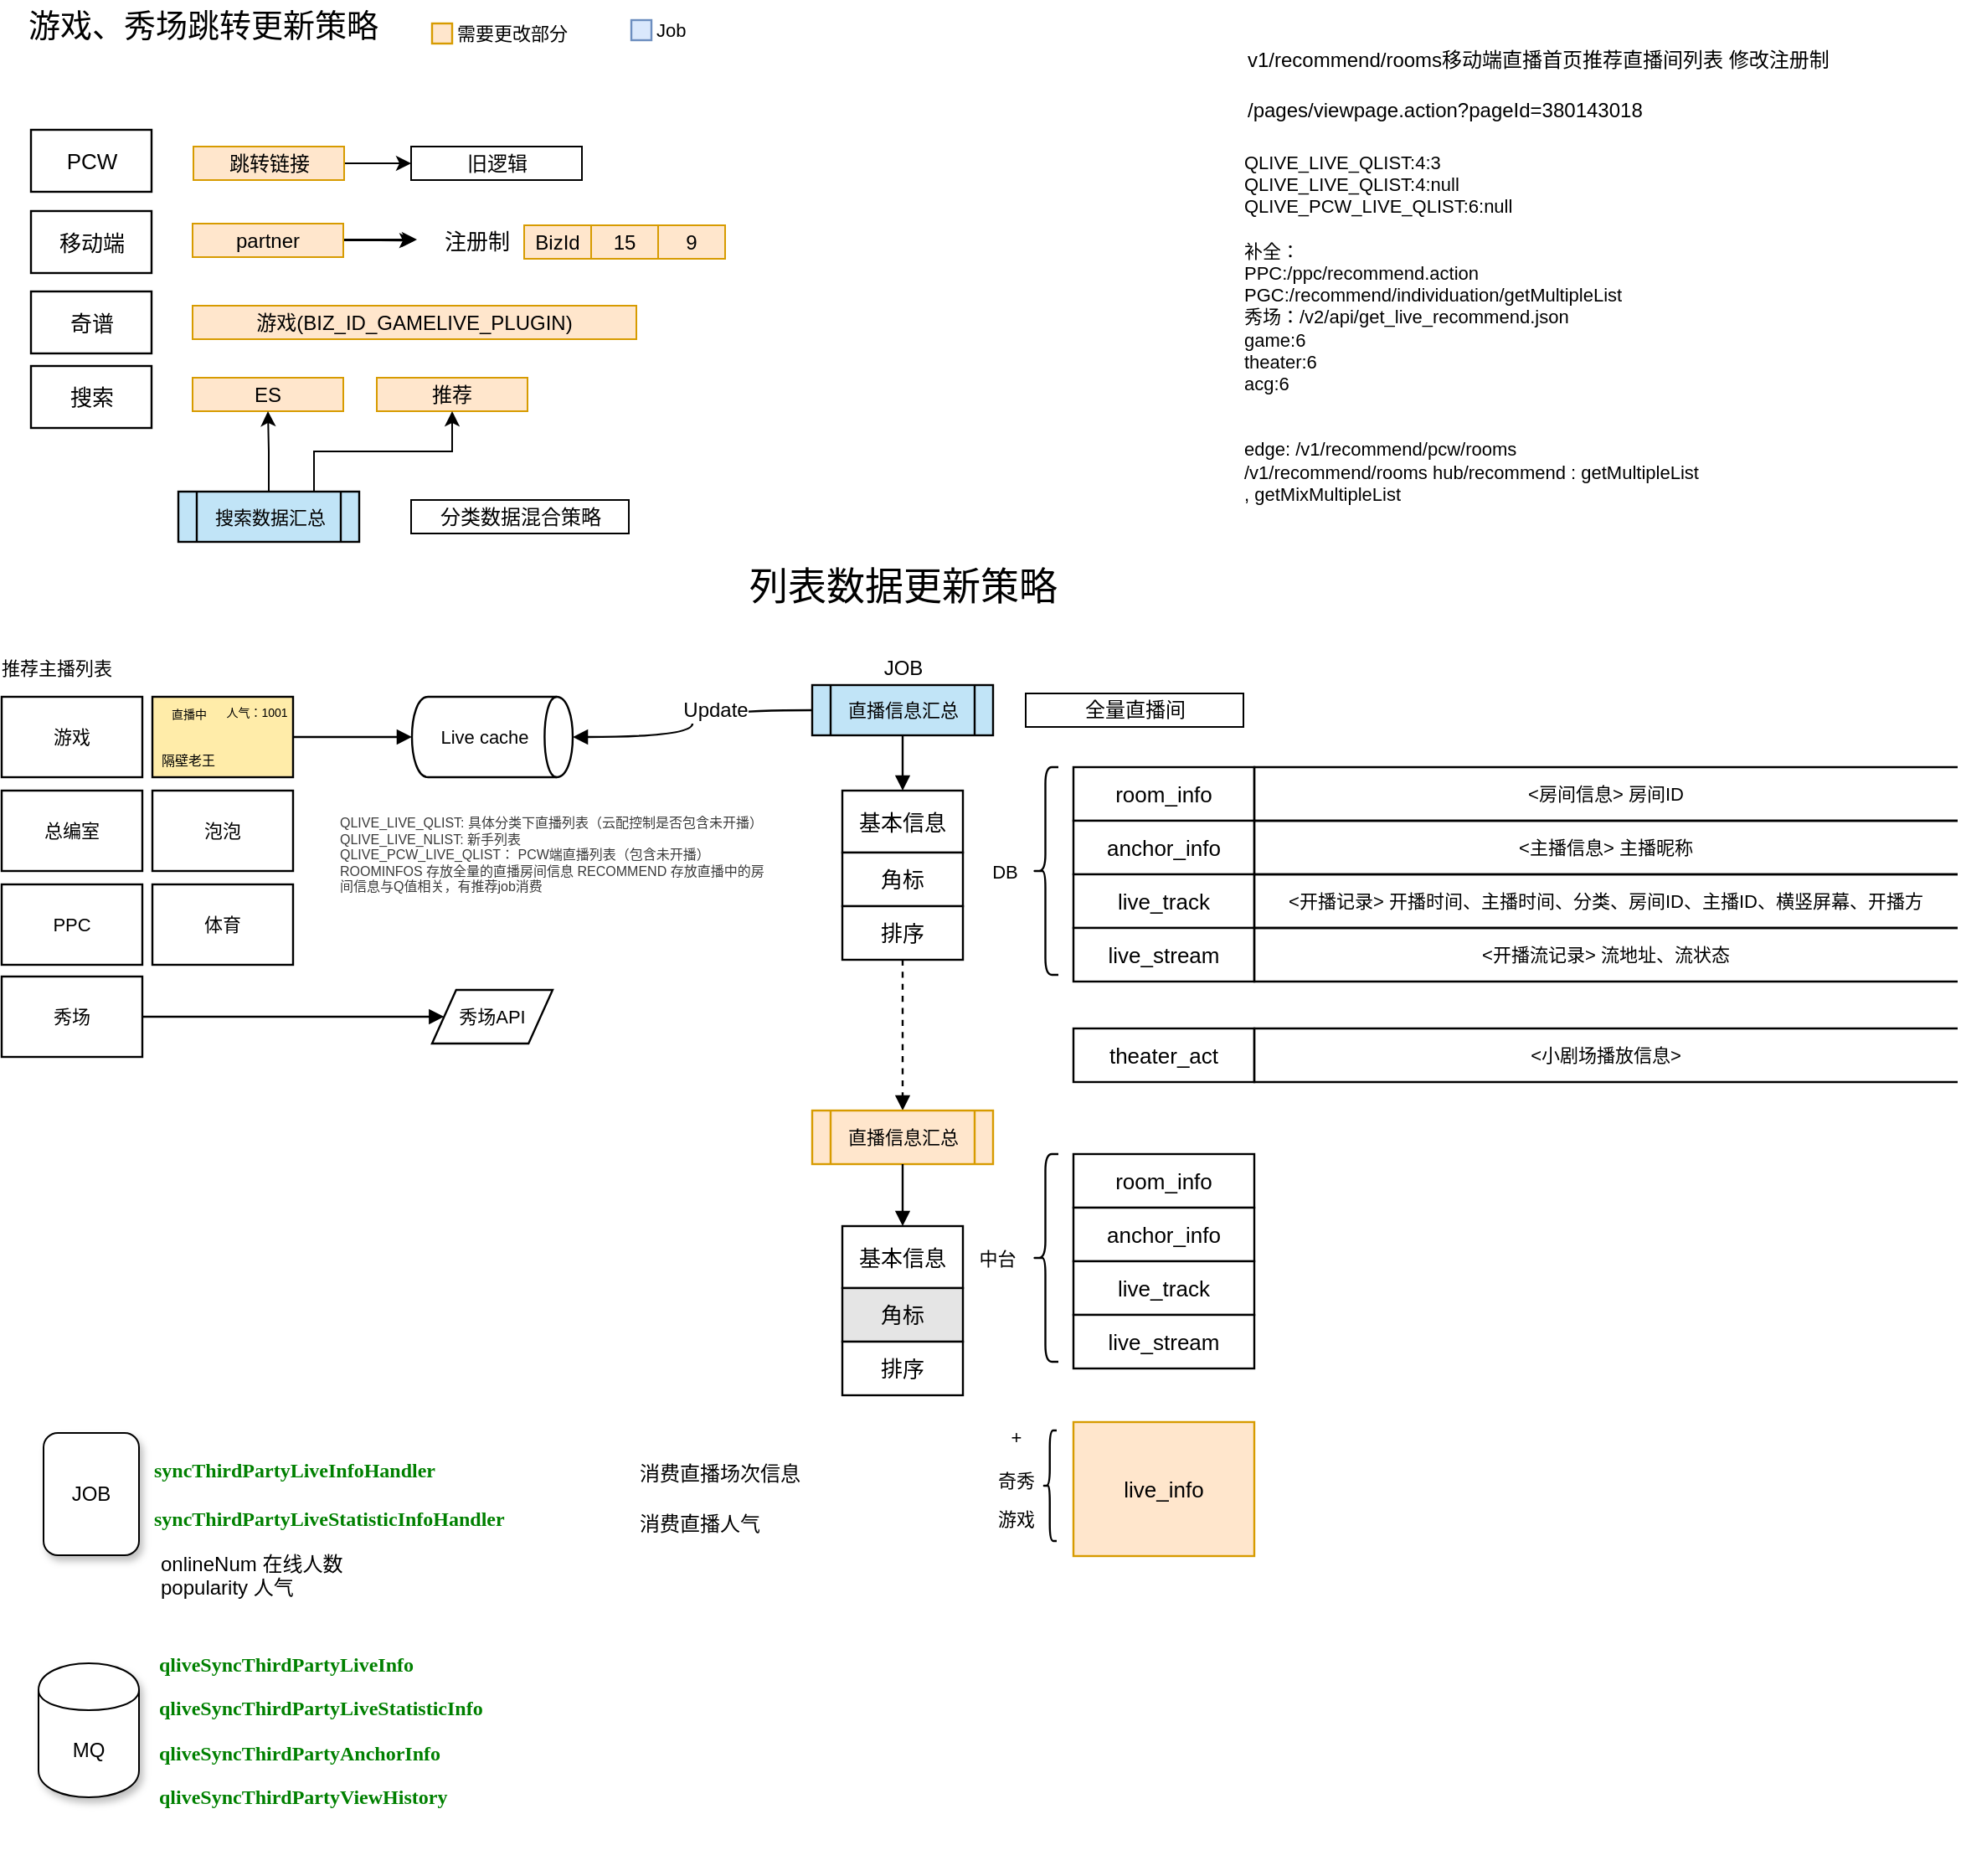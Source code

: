 <mxfile version="11.0.8" type="github"><diagram id="skRj7yBhkq7n6dOy-Ag1" name="Page-1"><mxGraphModel dx="1188" dy="663" grid="1" gridSize="10" guides="1" tooltips="1" connect="1" arrows="1" fold="1" page="1" pageScale="1" pageWidth="827" pageHeight="1169" math="0" shadow="0"><root><mxCell id="0"/><mxCell id="1" parent="0"/><mxCell id="RPP8G9Le9WKbLooMua4y-100" value="" style="strokeColor=none;fillColor=none;fontSize=11;spacing=5;strokeOpacity=100;strokeWidth=1.2;" parent="1" vertex="1"><mxGeometry x="592" y="882" width="57" height="66" as="geometry"/></mxCell><mxCell id="RPP8G9Le9WKbLooMua4y-101" value="" style="shape=curlyBracket;rounded=1;fontSize=11;spacing=5;strokeOpacity=100;strokeWidth=1.2;" parent="RPP8G9Le9WKbLooMua4y-100" vertex="1"><mxGeometry x="48.75" width="8.25" height="66" as="geometry"/></mxCell><mxCell id="RPP8G9Le9WKbLooMua4y-102" value="" style="strokeColor=none;fillColor=none;fontSize=11;spacing=5;strokeOpacity=100;strokeWidth=1.2;" parent="RPP8G9Le9WKbLooMua4y-100" vertex="1"><mxGeometry width="48.75" height="66" as="geometry"/></mxCell><mxCell id="wUOF1Uhr7Mo0igRUkZNM-8" style="edgeStyle=orthogonalEdgeStyle;rounded=0;orthogonalLoop=1;jettySize=auto;html=1;exitX=1;exitY=0.5;exitDx=0;exitDy=0;" parent="1" source="wUOF1Uhr7Mo0igRUkZNM-6" target="wUOF1Uhr7Mo0igRUkZNM-7" edge="1"><mxGeometry relative="1" as="geometry"/></mxCell><mxCell id="wUOF1Uhr7Mo0igRUkZNM-6" value="&lt;span&gt;跳转链接&lt;/span&gt;" style="rounded=0;whiteSpace=wrap;html=1;align=center;fillColor=#ffe6cc;strokeColor=#d79b00;" parent="1" vertex="1"><mxGeometry x="133.5" y="115.5" width="90" height="20" as="geometry"/></mxCell><mxCell id="wUOF1Uhr7Mo0igRUkZNM-7" value="&lt;span&gt;旧逻辑&lt;/span&gt;" style="rounded=0;whiteSpace=wrap;html=1;align=center;" parent="1" vertex="1"><mxGeometry x="263.5" y="115.5" width="102" height="20" as="geometry"/></mxCell><mxCell id="RPP8G9Le9WKbLooMua4y-1" value="v1/recommend/rooms移动端直播首页推荐直播间列表 修改注册制" style="text;html=1;" parent="1" vertex="1"><mxGeometry x="760.5" y="50" width="370" height="30" as="geometry"/></mxCell><mxCell id="RPP8G9Le9WKbLooMua4y-108" style="edgeStyle=orthogonalEdgeStyle;rounded=0;orthogonalLoop=1;jettySize=auto;html=1;exitX=1;exitY=0.5;exitDx=0;exitDy=0;fontSize=23;fontColor=#000000;" parent="1" source="RPP8G9Le9WKbLooMua4y-2" edge="1"><mxGeometry relative="1" as="geometry"><mxPoint x="265.5" y="171.672" as="targetPoint"/></mxGeometry></mxCell><mxCell id="RPP8G9Le9WKbLooMua4y-113" value="" style="edgeStyle=orthogonalEdgeStyle;rounded=0;orthogonalLoop=1;jettySize=auto;html=1;fontSize=23;fontColor=#000000;" parent="1" source="RPP8G9Le9WKbLooMua4y-2" edge="1"><mxGeometry relative="1" as="geometry"><mxPoint x="267" y="171" as="targetPoint"/></mxGeometry></mxCell><mxCell id="RPP8G9Le9WKbLooMua4y-2" value="&lt;span&gt;partner&lt;br&gt;&lt;/span&gt;" style="rounded=0;whiteSpace=wrap;html=1;align=center;fillColor=#ffe6cc;strokeColor=#d79b00;" parent="1" vertex="1"><mxGeometry x="133" y="161.5" width="90" height="20" as="geometry"/></mxCell><mxCell id="RPP8G9Le9WKbLooMua4y-3" value="&lt;span&gt;15&lt;br&gt;&lt;/span&gt;" style="rounded=0;whiteSpace=wrap;html=1;align=center;fillColor=#ffe6cc;strokeColor=#d79b00;" parent="1" vertex="1"><mxGeometry x="371" y="162.5" width="40" height="20" as="geometry"/></mxCell><mxCell id="RPP8G9Le9WKbLooMua4y-4" value="&lt;span&gt;9&lt;br&gt;&lt;/span&gt;" style="rounded=0;whiteSpace=wrap;html=1;align=center;fillColor=#ffe6cc;strokeColor=#d79b00;" parent="1" vertex="1"><mxGeometry x="411" y="162.5" width="40" height="20" as="geometry"/></mxCell><mxCell id="RPP8G9Le9WKbLooMua4y-5" value="&lt;span&gt;BizId&lt;br&gt;&lt;/span&gt;" style="rounded=0;whiteSpace=wrap;html=1;align=center;fillColor=#ffe6cc;strokeColor=#d79b00;" parent="1" vertex="1"><mxGeometry x="331" y="162.5" width="40" height="20" as="geometry"/></mxCell><mxCell id="RPP8G9Le9WKbLooMua4y-9" value="&lt;span&gt;游戏(&lt;/span&gt;&lt;span&gt;BIZ_ID_GAMELIVE_PLUGIN&lt;/span&gt;&lt;span&gt;)&lt;br&gt;&lt;/span&gt;" style="rounded=0;whiteSpace=wrap;html=1;align=center;fillColor=#ffe6cc;strokeColor=#d79b00;" parent="1" vertex="1"><mxGeometry x="133" y="210.5" width="265" height="20" as="geometry"/></mxCell><UserObject label="/pages/viewpage.action?pageId=380143018" link="http://wiki.qiyi.domain/pages/viewpage.action?pageId=380143018" id="RPP8G9Le9WKbLooMua4y-11"><mxCell style="text;html=1;" parent="1" vertex="1"><mxGeometry x="760.5" y="80" width="380" height="30" as="geometry"/></mxCell></UserObject><mxCell id="RPP8G9Le9WKbLooMua4y-14" value="&lt;span&gt;ES&lt;br&gt;&lt;/span&gt;" style="rounded=0;whiteSpace=wrap;html=1;align=center;fillColor=#ffe6cc;strokeColor=#d79b00;" parent="1" vertex="1"><mxGeometry x="133" y="253.5" width="90" height="20" as="geometry"/></mxCell><mxCell id="RPP8G9Le9WKbLooMua4y-15" value="推荐" style="rounded=0;whiteSpace=wrap;html=1;align=center;fillColor=#ffe6cc;strokeColor=#d79b00;" parent="1" vertex="1"><mxGeometry x="243" y="253.5" width="90" height="20" as="geometry"/></mxCell><mxCell id="RPP8G9Le9WKbLooMua4y-18" value="&lt;span&gt;分类数据混合策略&lt;br&gt;&lt;/span&gt;" style="rounded=0;whiteSpace=wrap;html=1;align=center;" parent="1" vertex="1"><mxGeometry x="263.5" y="326.5" width="130" height="20" as="geometry"/></mxCell><mxCell id="RPP8G9Le9WKbLooMua4y-19" value="&lt;span&gt;全量直播间&lt;br&gt;&lt;/span&gt;" style="rounded=0;whiteSpace=wrap;html=1;align=center;" parent="1" vertex="1"><mxGeometry x="630.5" y="442" width="130" height="20" as="geometry"/></mxCell><mxCell id="RPP8G9Le9WKbLooMua4y-41" value="推荐主播列表" style="html=1;whiteSpace=wrap;fontSize=11;fontColor=#000000;align=left;spacing=0;verticalAlign=middle;strokeOpacity=100;strokeWidth=1.2;strokeColor=none;fillColor=none;" parent="1" vertex="1"><mxGeometry x="19" y="417" width="125" height="20" as="geometry"/></mxCell><mxCell id="RPP8G9Le9WKbLooMua4y-43" value="QLIVE_LIVE_QLIST:4:3&#10;QLIVE_LIVE_QLIST:4:null&#10;QLIVE_PCW_LIVE_QLIST:6:null&#10;&#10;补全：&#10;PPC:/ppc/recommend.action  &#10;PGC:/recommend/individuation/getMultipleList &#10;秀场：/v2/api/get_live_recommend.json&#10;game:6&#10;theater:6&#10;acg:6&#10;&#10;&#10;edge: /v1/recommend/pcw/rooms  /v1/recommend/rooms hub/recommend :  getMultipleList , getMixMultipleList" style="html=1;whiteSpace=wrap;fontSize=11;fontColor=#000000;align=left;spacing=0;verticalAlign=middle;strokeOpacity=100;strokeWidth=1.2;strokeColor=none;fillColor=none;" parent="1" vertex="1"><mxGeometry x="760.5" y="122.5" width="270" height="203" as="geometry"/></mxCell><mxCell id="RPP8G9Le9WKbLooMua4y-45" value="需要更改部分" style="html=1;whiteSpace=wrap;fontSize=11;fontColor=#000000;spacing=0;strokeOpacity=100;strokeWidth=1.2;strokeColor=none;fillColor=none;" parent="1" vertex="1"><mxGeometry x="252" y="30" width="144" height="36" as="geometry"/></mxCell><mxCell id="RPP8G9Le9WKbLooMua4y-46" value="room_info" style="html=1;whiteSpace=wrap;;fontSize=13;fontColor=#000000;spacing=5;strokeOpacity=100;strokeWidth=1.2;" parent="1" vertex="1"><mxGeometry x="659" y="486" width="108" height="32" as="geometry"/></mxCell><mxCell id="RPP8G9Le9WKbLooMua4y-47" value="anchor_info" style="html=1;whiteSpace=wrap;;fontSize=13;fontColor=#000000;spacing=5;strokeOpacity=100;strokeWidth=1.2;" parent="1" vertex="1"><mxGeometry x="659" y="518" width="108" height="32" as="geometry"/></mxCell><mxCell id="RPP8G9Le9WKbLooMua4y-48" value="live_track" style="html=1;whiteSpace=wrap;;fontSize=13;fontColor=#000000;spacing=5;strokeOpacity=100;strokeWidth=1.2;" parent="1" vertex="1"><mxGeometry x="659" y="550" width="108" height="32" as="geometry"/></mxCell><mxCell id="RPP8G9Le9WKbLooMua4y-49" value="live_stream" style="html=1;whiteSpace=wrap;;fontSize=13;fontColor=#000000;spacing=5;strokeOpacity=100;strokeWidth=1.2;" parent="1" vertex="1"><mxGeometry x="659" y="582" width="108" height="32" as="geometry"/></mxCell><mxCell id="RPP8G9Le9WKbLooMua4y-50" value="&amp;lt;开播记录&amp;gt; 开播时间、主播时间、分类、房间ID、主播ID、横竖屏幕、开播方" style="html=1;whiteSpace=wrap;shape=mxgraph.flowchart.annotation_1;fontSize=11;fontColor=#000000;spacing=5;strokeOpacity=100;strokeWidth=1.2;" parent="1" vertex="1"><mxGeometry x="767" y="550" width="420" height="32" as="geometry"/></mxCell><mxCell id="RPP8G9Le9WKbLooMua4y-51" value="&amp;lt;房间信息&amp;gt; 房间ID" style="html=1;whiteSpace=wrap;shape=mxgraph.flowchart.annotation_1;fontSize=11;fontColor=#000000;spacing=5;strokeOpacity=100;strokeWidth=1.2;" parent="1" vertex="1"><mxGeometry x="767" y="486" width="420" height="32" as="geometry"/></mxCell><mxCell id="RPP8G9Le9WKbLooMua4y-52" value="&amp;lt;主播信息&amp;gt; 主播昵称" style="html=1;whiteSpace=wrap;shape=mxgraph.flowchart.annotation_1;fontSize=11;fontColor=#000000;spacing=5;strokeOpacity=100;strokeWidth=1.2;" parent="1" vertex="1"><mxGeometry x="767" y="518" width="420" height="32" as="geometry"/></mxCell><mxCell id="RPP8G9Le9WKbLooMua4y-53" value="&amp;lt;开播流记录&amp;gt; 流地址、流状态 " style="html=1;whiteSpace=wrap;shape=mxgraph.flowchart.annotation_1;fontSize=11;fontColor=#000000;spacing=5;strokeOpacity=100;strokeWidth=1.2;" parent="1" vertex="1"><mxGeometry x="767" y="582" width="420" height="32" as="geometry"/></mxCell><mxCell id="RPP8G9Le9WKbLooMua4y-54" value="" style="html=1;whiteSpace=wrap;;fontSize=11;spacing=5;strokeOpacity=100;fillOpacity=100;fillColor=#ffeca9;strokeWidth=1.2;" parent="1" vertex="1"><mxGeometry x="109" y="444" width="84" height="48" as="geometry"/></mxCell><mxCell id="RPP8G9Le9WKbLooMua4y-55" value="总编室" style="html=1;whiteSpace=wrap;;fontSize=11;fontColor=#000000;spacing=5;strokeOpacity=100;strokeWidth=1.2;" parent="1" vertex="1"><mxGeometry x="19" y="500" width="84" height="48" as="geometry"/></mxCell><mxCell id="RPP8G9Le9WKbLooMua4y-56" value="泡泡" style="html=1;whiteSpace=wrap;;fontSize=11;fontColor=#000000;spacing=5;strokeOpacity=100;strokeWidth=1.2;" parent="1" vertex="1"><mxGeometry x="109" y="500" width="84" height="48" as="geometry"/></mxCell><mxCell id="RPP8G9Le9WKbLooMua4y-57" value="隔壁老王" style="html=1;whiteSpace=wrap;fontSize=8;fontColor=#000000;spacing=0;strokeOpacity=100;strokeWidth=1.2;strokeColor=none;fillColor=none;" parent="1" vertex="1"><mxGeometry x="109" y="472" width="43" height="20" as="geometry"/></mxCell><mxCell id="RPP8G9Le9WKbLooMua4y-58" value="人气：1001" style="html=1;whiteSpace=wrap;fontSize=7;fontColor=#000000;spacing=0;strokeOpacity=100;strokeWidth=1.2;strokeColor=none;fillColor=none;" parent="1" vertex="1"><mxGeometry x="150" y="444" width="43" height="20" as="geometry"/></mxCell><mxCell id="RPP8G9Le9WKbLooMua4y-59" value="直播中" style="html=1;whiteSpace=wrap;;fontSize=7;fontColor=#000000;spacing=5;verticalAlign=middle;strokeColor=none;fillOpacity=100;fillColor=#ffeca9;strokeWidth=0;align=center;" parent="1" vertex="1"><mxGeometry x="111.5" y="446.0" width="38" height="17" as="geometry"/></mxCell><mxCell id="RPP8G9Le9WKbLooMua4y-60" value="游戏" style="html=1;whiteSpace=wrap;;fontSize=11;fontColor=#000000;spacing=5;strokeOpacity=100;strokeWidth=1.2;" parent="1" vertex="1"><mxGeometry x="19" y="444" width="84" height="48" as="geometry"/></mxCell><mxCell id="RPP8G9Le9WKbLooMua4y-61" value="Live cache" style="html=1;whiteSpace=wrap;shape=cylinder;direction=south;size=0.1;anchorPointDirection=0;boundedLbl=1;;fontSize=11;fontColor=#000000;spacing=5;strokeOpacity=100;strokeWidth=1.2;" parent="1" vertex="1"><mxGeometry x="264" y="444" width="96" height="48" as="geometry"/></mxCell><mxCell id="RPP8G9Le9WKbLooMua4y-62" value="PPC" style="html=1;whiteSpace=wrap;;fontSize=11;fontColor=#000000;spacing=5;strokeOpacity=100;strokeWidth=1.2;" parent="1" vertex="1"><mxGeometry x="19" y="556" width="84" height="48" as="geometry"/></mxCell><mxCell id="RPP8G9Le9WKbLooMua4y-63" value="体育" style="html=1;whiteSpace=wrap;;fontSize=11;fontColor=#000000;spacing=5;strokeOpacity=100;strokeWidth=1.2;" parent="1" vertex="1"><mxGeometry x="109" y="556" width="84" height="48" as="geometry"/></mxCell><mxCell id="RPP8G9Le9WKbLooMua4y-64" value="" style="html=1;jettySize=18;fontSize=11;strokeWidth=1.2;rounded=1;arcSize=0;edgeStyle=orthogonalEdgeStyle;curved=1;startArrow=none;endArrow=block;endFill=1;exitX=1.007;exitY=0.5;exitPerimeter=1;entryX=-0.006;entryY=0.5;entryPerimeter=1;" parent="1" source="RPP8G9Le9WKbLooMua4y-54" target="RPP8G9Le9WKbLooMua4y-61" edge="1"><mxGeometry width="100" height="100" relative="1" as="geometry"/></mxCell><mxCell id="RPP8G9Le9WKbLooMua4y-65" value="" style="strokeColor=none;fillColor=none;fontSize=11;spacing=5;strokeOpacity=100;strokeWidth=1.2;" parent="1" vertex="1"><mxGeometry x="602" y="486" width="48" height="124" as="geometry"/></mxCell><mxCell id="RPP8G9Le9WKbLooMua4y-66" value="" style="shape=curlyBracket;rounded=1;fontSize=11;spacing=5;strokeOpacity=100;strokeWidth=1.2;" parent="RPP8G9Le9WKbLooMua4y-65" vertex="1"><mxGeometry x="32.5" width="15.5" height="124" as="geometry"/></mxCell><mxCell id="RPP8G9Le9WKbLooMua4y-67" value="DB" style="strokeColor=none;fillColor=none;fontSize=11;spacing=5;strokeOpacity=100;strokeWidth=1.2;" parent="RPP8G9Le9WKbLooMua4y-65" vertex="1"><mxGeometry width="32.5" height="124" as="geometry"/></mxCell><mxCell id="RPP8G9Le9WKbLooMua4y-68" value="直播信息汇总" style="html=1;whiteSpace=wrap;shape=process;fontSize=11;fontColor=#000000;spacing=5;strokeOpacity=100;fillOpacity=100;fillColor=#c1e4f7;strokeWidth=1.2;" parent="1" vertex="1"><mxGeometry x="503" y="437" width="108" height="30" as="geometry"/></mxCell><mxCell id="RPP8G9Le9WKbLooMua4y-69" value="" style="html=1;jettySize=18;fontSize=11;strokeWidth=1.2;rounded=1;arcSize=0;edgeStyle=orthogonalEdgeStyle;curved=1;startArrow=none;endArrow=block;endFill=1;exitX=0.5;exitY=1.02;exitPerimeter=1;entryX=0.5;entryY=-0.016;entryPerimeter=1;" parent="1" source="RPP8G9Le9WKbLooMua4y-68" target="RPP8G9Le9WKbLooMua4y-74" edge="1"><mxGeometry width="100" height="100" relative="1" as="geometry"/></mxCell><mxCell id="RPP8G9Le9WKbLooMua4y-70" value="" style="html=1;jettySize=18;fontSize=11;strokeWidth=1.2;rounded=1;arcSize=0;edgeStyle=orthogonalEdgeStyle;curved=1;startArrow=none;endArrow=block;endFill=1;exitX=-0.006;exitY=0.5;exitPerimeter=1;entryX=1.006;entryY=0.5;entryPerimeter=1;" parent="1" source="RPP8G9Le9WKbLooMua4y-68" target="RPP8G9Le9WKbLooMua4y-61" edge="1"><mxGeometry width="100" height="100" relative="1" as="geometry"/></mxCell><mxCell id="RPP8G9Le9WKbLooMua4y-71" value="Update" style="text;html=1;resizable=0;labelBackgroundColor=#ffffff;align=center;verticalAlign=middle;" parent="RPP8G9Le9WKbLooMua4y-70" vertex="1"><mxGeometry x="-0.269" relative="1" as="geometry"/></mxCell><mxCell id="RPP8G9Le9WKbLooMua4y-72" value="theater_act" style="html=1;whiteSpace=wrap;;fontSize=13;fontColor=#000000;spacing=5;strokeOpacity=100;strokeWidth=1.2;" parent="1" vertex="1"><mxGeometry x="659" y="642" width="108" height="32" as="geometry"/></mxCell><mxCell id="RPP8G9Le9WKbLooMua4y-73" value="&amp;lt;小剧场播放信息&amp;gt; " style="html=1;whiteSpace=wrap;shape=mxgraph.flowchart.annotation_1;fontSize=11;fontColor=#000000;spacing=5;strokeOpacity=100;strokeWidth=1.2;" parent="1" vertex="1"><mxGeometry x="767" y="642" width="420" height="32" as="geometry"/></mxCell><mxCell id="RPP8G9Le9WKbLooMua4y-74" value="基本信息" style="html=1;whiteSpace=wrap;;fontSize=13;fontColor=#000000;spacing=5;strokeOpacity=100;strokeWidth=1.2;" parent="1" vertex="1"><mxGeometry x="521" y="500" width="72" height="37" as="geometry"/></mxCell><mxCell id="RPP8G9Le9WKbLooMua4y-75" value="角标" style="html=1;whiteSpace=wrap;;fontSize=13;fontColor=#000000;spacing=5;strokeOpacity=100;strokeWidth=1.2;" parent="1" vertex="1"><mxGeometry x="521" y="537" width="72" height="32" as="geometry"/></mxCell><mxCell id="RPP8G9Le9WKbLooMua4y-76" value="排序" style="html=1;whiteSpace=wrap;;fontSize=13;fontColor=#000000;spacing=5;strokeOpacity=100;strokeWidth=1.2;" parent="1" vertex="1"><mxGeometry x="521" y="569" width="72" height="32" as="geometry"/></mxCell><mxCell id="RPP8G9Le9WKbLooMua4y-77" value="QLIVE_LIVE_QLIST: 具体分类下直播列表（云配控制是否包含未开播）&#10;QLIVE_LIVE_NLIST: 新手列表&#10;QLIVE_PCW_LIVE_QLIST： PCW端直播列表（包含未开播）&#10;ROOMINFOS 存放全量的直播房间信息 RECOMMEND 存放直播中的房间信息与Q值相关，有推荐job消费&#10;&#10;&#10;" style="html=1;whiteSpace=wrap;;fontSize=8;fontColor=#3a3a3a;spacing=5;verticalAlign=top;strokeColor=none;fillOpacity=0;fillColor=#ffffff;strokeWidth=0;align=left;" parent="1" vertex="1"><mxGeometry x="216" y="505" width="264" height="74" as="geometry"/></mxCell><mxCell id="RPP8G9Le9WKbLooMua4y-78" value="秀场" style="html=1;whiteSpace=wrap;;fontSize=11;fontColor=#000000;spacing=5;strokeOpacity=100;strokeWidth=1.2;" parent="1" vertex="1"><mxGeometry x="19" y="611" width="84" height="48" as="geometry"/></mxCell><mxCell id="RPP8G9Le9WKbLooMua4y-79" value="秀场API" style="html=1;whiteSpace=wrap;shape=parallelogram;perimeter=parallelogramPerimeter;anchorPointDirection=0;fontSize=11;fontColor=#000000;spacing=5;strokeOpacity=100;strokeWidth=1.2;" parent="1" vertex="1"><mxGeometry x="276" y="619" width="72" height="32" as="geometry"/></mxCell><mxCell id="RPP8G9Le9WKbLooMua4y-80" value="" style="html=1;jettySize=18;fontSize=11;strokeWidth=1.2;rounded=1;arcSize=0;edgeStyle=orthogonalEdgeStyle;startArrow=none;endArrow=block;endFill=1;exitX=1.007;exitY=0.5;exitPerimeter=1;entryX=0.051;entryY=0.5;entryPerimeter=1;" parent="1" source="RPP8G9Le9WKbLooMua4y-78" target="RPP8G9Le9WKbLooMua4y-79" edge="1"><mxGeometry width="100" height="100" relative="1" as="geometry"/></mxCell><mxCell id="RPP8G9Le9WKbLooMua4y-81" value="room_info" style="html=1;whiteSpace=wrap;;fontSize=13;fontColor=#000000;spacing=5;strokeOpacity=100;strokeWidth=1.2;" parent="1" vertex="1"><mxGeometry x="659" y="717" width="108" height="32" as="geometry"/></mxCell><mxCell id="RPP8G9Le9WKbLooMua4y-82" value="anchor_info" style="html=1;whiteSpace=wrap;;fontSize=13;fontColor=#000000;spacing=5;strokeOpacity=100;strokeWidth=1.2;" parent="1" vertex="1"><mxGeometry x="659" y="749" width="108" height="32" as="geometry"/></mxCell><mxCell id="RPP8G9Le9WKbLooMua4y-83" value="live_track" style="html=1;whiteSpace=wrap;;fontSize=13;fontColor=#000000;spacing=5;strokeOpacity=100;strokeWidth=1.2;" parent="1" vertex="1"><mxGeometry x="659" y="781" width="108" height="32" as="geometry"/></mxCell><mxCell id="RPP8G9Le9WKbLooMua4y-84" value="live_stream" style="html=1;whiteSpace=wrap;;fontSize=13;fontColor=#000000;spacing=5;strokeOpacity=100;strokeWidth=1.2;" parent="1" vertex="1"><mxGeometry x="659" y="813" width="108" height="32" as="geometry"/></mxCell><mxCell id="RPP8G9Le9WKbLooMua4y-85" value="" style="strokeColor=none;fillColor=none;fontSize=11;spacing=5;strokeOpacity=100;strokeWidth=1.2;" parent="1" vertex="1"><mxGeometry x="593" y="717" width="57" height="124" as="geometry"/></mxCell><mxCell id="RPP8G9Le9WKbLooMua4y-86" value="" style="shape=curlyBracket;rounded=1;fontSize=11;spacing=5;strokeOpacity=100;strokeWidth=1.2;" parent="RPP8G9Le9WKbLooMua4y-85" vertex="1"><mxGeometry x="41.5" width="15.5" height="124" as="geometry"/></mxCell><mxCell id="RPP8G9Le9WKbLooMua4y-87" value="中台" style="strokeColor=none;fillColor=none;fontSize=11;spacing=5;strokeOpacity=100;strokeWidth=1.2;" parent="RPP8G9Le9WKbLooMua4y-85" vertex="1"><mxGeometry width="41.5" height="124" as="geometry"/></mxCell><mxCell id="RPP8G9Le9WKbLooMua4y-88" value="live_info" style="html=1;whiteSpace=wrap;;fontSize=13;spacing=5;strokeOpacity=100;fillOpacity=100;fillColor=#ffe6cc;strokeWidth=1.2;strokeColor=#d79b00;" parent="1" vertex="1"><mxGeometry x="659" y="877" width="108" height="80" as="geometry"/></mxCell><mxCell id="RPP8G9Le9WKbLooMua4y-90" value="" style="html=1;jettySize=18;fontSize=11;dashed=1;strokeWidth=1.2;rounded=1;arcSize=0;edgeStyle=orthogonalEdgeStyle;curved=1;startArrow=none;endArrow=block;endFill=1;exitX=0.5;exitY=1.019;exitPerimeter=1;entryX=0.5;entryY=-0.019;entryPerimeter=1;" parent="1" source="RPP8G9Le9WKbLooMua4y-76" target="RPP8G9Le9WKbLooMua4y-96" edge="1"><mxGeometry width="100" height="100" relative="1" as="geometry"/></mxCell><mxCell id="RPP8G9Le9WKbLooMua4y-91" value="基本信息" style="html=1;whiteSpace=wrap;;fontSize=13;fontColor=#000000;spacing=5;strokeOpacity=100;strokeWidth=1.2;" parent="1" vertex="1"><mxGeometry x="521" y="760" width="72" height="37" as="geometry"/></mxCell><mxCell id="RPP8G9Le9WKbLooMua4y-92" value="角标" style="html=1;whiteSpace=wrap;;fontSize=13;fontColor=#000000;spacing=5;strokeOpacity=100;fillOpacity=100;fillColor=#e5e5e5;strokeWidth=1.2;" parent="1" vertex="1"><mxGeometry x="521" y="797" width="72" height="32" as="geometry"/></mxCell><mxCell id="RPP8G9Le9WKbLooMua4y-93" value="排序" style="html=1;whiteSpace=wrap;;fontSize=13;fontColor=#000000;spacing=5;strokeOpacity=100;strokeWidth=1.2;" parent="1" vertex="1"><mxGeometry x="521" y="829" width="72" height="32" as="geometry"/></mxCell><mxCell id="RPP8G9Le9WKbLooMua4y-94" value="注册制" style="html=1;whiteSpace=wrap;;fontSize=13;spacing=5;strokeOpacity=100;strokeWidth=1.2;strokeColor=none;fillColor=none;" parent="1" vertex="1"><mxGeometry x="266.5" y="153" width="72" height="37" as="geometry"/></mxCell><mxCell id="RPP8G9Le9WKbLooMua4y-95" value="搜索" style="html=1;whiteSpace=wrap;;fontSize=13;fontColor=#000000;spacing=5;strokeOpacity=100;strokeWidth=1.2;" parent="1" vertex="1"><mxGeometry x="36.5" y="246.5" width="72" height="37" as="geometry"/></mxCell><mxCell id="RPP8G9Le9WKbLooMua4y-96" value="直播信息汇总" style="html=1;whiteSpace=wrap;shape=process;fontSize=11;spacing=5;strokeOpacity=100;fillOpacity=100;fillColor=#ffe6cc;strokeWidth=1.2;strokeColor=#d79b00;" parent="1" vertex="1"><mxGeometry x="503" y="691" width="108" height="32" as="geometry"/></mxCell><mxCell id="RPP8G9Le9WKbLooMua4y-97" value="" style="html=1;jettySize=18;fontSize=11;strokeWidth=1.2;rounded=1;arcSize=0;edgeStyle=orthogonalEdgeStyle;startArrow=none;endArrow=block;endFill=1;exitX=0.5;exitY=1.019;exitPerimeter=1;entryX=0.5;entryY=-0.016;entryPerimeter=1;" parent="1" source="RPP8G9Le9WKbLooMua4y-96" target="RPP8G9Le9WKbLooMua4y-91" edge="1"><mxGeometry width="100" height="100" relative="1" as="geometry"/></mxCell><mxCell id="RPP8G9Le9WKbLooMua4y-98" value="奇谱" style="html=1;whiteSpace=wrap;;fontSize=13;fontColor=#000000;spacing=5;strokeOpacity=100;strokeWidth=1.2;" parent="1" vertex="1"><mxGeometry x="36.5" y="202" width="72" height="37" as="geometry"/></mxCell><mxCell id="RPP8G9Le9WKbLooMua4y-99" value="" style="html=1;whiteSpace=wrap;;fontSize=11;spacing=5;strokeOpacity=100;fillOpacity=100;fillColor=#ffe6cc;strokeWidth=1.2;strokeColor=#d79b00;" parent="1" vertex="1"><mxGeometry x="276" y="42" width="12" height="12" as="geometry"/></mxCell><mxCell id="RPP8G9Le9WKbLooMua4y-103" value="&lt;span&gt;JOB&lt;/span&gt;" style="text;html=1;resizable=0;points=[];autosize=1;align=center;verticalAlign=top;spacingTop=-4;" parent="1" vertex="1"><mxGeometry x="537" y="417" width="40" height="20" as="geometry"/></mxCell><mxCell id="RPP8G9Le9WKbLooMua4y-104" value="游戏、秀场跳转更新策略" style="text;html=1;resizable=0;points=[];autosize=1;align=left;verticalAlign=top;spacingTop=-4;fontColor=#000000;fontSize=19;" parent="1" vertex="1"><mxGeometry x="33" y="30" width="220" height="20" as="geometry"/></mxCell><mxCell id="RPP8G9Le9WKbLooMua4y-105" value="PCW" style="html=1;whiteSpace=wrap;;fontSize=13;fontColor=#000000;spacing=5;strokeOpacity=100;strokeWidth=1.2;" parent="1" vertex="1"><mxGeometry x="36.5" y="105.5" width="72" height="37" as="geometry"/></mxCell><mxCell id="RPP8G9Le9WKbLooMua4y-106" value="移动端" style="html=1;whiteSpace=wrap;;fontSize=13;fontColor=#000000;spacing=5;strokeOpacity=100;strokeWidth=1.2;" parent="1" vertex="1"><mxGeometry x="36.5" y="154" width="72" height="37" as="geometry"/></mxCell><mxCell id="RPP8G9Le9WKbLooMua4y-112" style="edgeStyle=orthogonalEdgeStyle;rounded=0;orthogonalLoop=1;jettySize=auto;html=1;exitX=0.5;exitY=0;exitDx=0;exitDy=0;fontSize=23;fontColor=#000000;entryX=0.5;entryY=1;entryDx=0;entryDy=0;" parent="1" source="RPP8G9Le9WKbLooMua4y-111" target="RPP8G9Le9WKbLooMua4y-14" edge="1"><mxGeometry relative="1" as="geometry"><mxPoint x="640.0" y="285" as="targetPoint"/></mxGeometry></mxCell><mxCell id="RPP8G9Le9WKbLooMua4y-115" style="edgeStyle=orthogonalEdgeStyle;rounded=0;orthogonalLoop=1;jettySize=auto;html=1;exitX=0.75;exitY=0;exitDx=0;exitDy=0;entryX=0.5;entryY=1;entryDx=0;entryDy=0;fontSize=23;fontColor=#000000;" parent="1" source="RPP8G9Le9WKbLooMua4y-111" target="RPP8G9Le9WKbLooMua4y-15" edge="1"><mxGeometry relative="1" as="geometry"/></mxCell><mxCell id="RPP8G9Le9WKbLooMua4y-111" value="搜索数据汇总" style="html=1;whiteSpace=wrap;shape=process;fontSize=11;fontColor=#000000;spacing=5;strokeOpacity=100;fillOpacity=100;fillColor=#c1e4f7;strokeWidth=1.2;" parent="1" vertex="1"><mxGeometry x="124.5" y="321.5" width="108" height="30" as="geometry"/></mxCell><mxCell id="RPP8G9Le9WKbLooMua4y-116" value="" style="group" parent="1" vertex="1" connectable="0"><mxGeometry x="590" y="881" width="70" height="72" as="geometry"/></mxCell><mxCell id="RPP8G9Le9WKbLooMua4y-44" value="+&#10;&#10;奇秀" style="html=1;whiteSpace=wrap;fontSize=11;fontColor=#000000;spacing=0;strokeOpacity=100;strokeWidth=1.2;strokeColor=none;fillColor=none;" parent="RPP8G9Le9WKbLooMua4y-116" vertex="1"><mxGeometry width="70" height="36" as="geometry"/></mxCell><mxCell id="RPP8G9Le9WKbLooMua4y-89" value="游戏" style="html=1;whiteSpace=wrap;fontSize=11;spacing=0;strokeOpacity=100;strokeWidth=1.2;strokeColor=none;fillColor=none;" parent="RPP8G9Le9WKbLooMua4y-116" vertex="1"><mxGeometry y="36" width="70" height="36" as="geometry"/></mxCell><mxCell id="RPP8G9Le9WKbLooMua4y-117" value="Job&lt;br&gt;" style="html=1;whiteSpace=wrap;fontSize=11;fontColor=#000000;spacing=0;strokeOpacity=100;strokeWidth=1.2;strokeColor=none;fillColor=none;align=left;" parent="1" vertex="1"><mxGeometry x="410" y="28" width="40" height="36" as="geometry"/></mxCell><mxCell id="RPP8G9Le9WKbLooMua4y-118" value="" style="html=1;whiteSpace=wrap;;fontSize=11;spacing=5;strokeOpacity=100;fillOpacity=100;fillColor=#dae8fc;strokeWidth=1.2;strokeColor=#6c8ebf;" parent="1" vertex="1"><mxGeometry x="395" y="40" width="12" height="12" as="geometry"/></mxCell><mxCell id="RPP8G9Le9WKbLooMua4y-122" value="列表数据更新策略" style="text;html=1;resizable=0;points=[];autosize=1;align=center;verticalAlign=top;spacingTop=-4;fontColor=#000000;fontSize=23;" parent="1" vertex="1"><mxGeometry x="457" y="361.5" width="200" height="30" as="geometry"/></mxCell><mxCell id="fYhlED4xiyqM2IQ33an0-4" value="&lt;pre style=&quot;background-color: rgb(255, 255, 255); font-family: menlo; font-size: 12px;&quot;&gt;&lt;span style=&quot;color: rgb(0, 128, 0); font-weight: bold; font-size: 12px;&quot;&gt;syncThirdPartyLiveInfoHandler&lt;/span&gt;&lt;/pre&gt;" style="text;html=1;resizable=0;points=[];autosize=1;align=left;verticalAlign=top;spacingTop=-4;shadow=1;fontSize=12;" vertex="1" parent="1"><mxGeometry x="108" y="883.5" width="260" height="40" as="geometry"/></mxCell><mxCell id="fYhlED4xiyqM2IQ33an0-5" value="&lt;pre style=&quot;background-color: rgb(255, 255, 255); font-family: menlo; font-size: 12px;&quot;&gt;&lt;pre style=&quot;font-family: menlo; font-size: 12px;&quot;&gt;&lt;span style=&quot;color: rgb(0, 128, 0); font-weight: bold; font-size: 12px;&quot;&gt;syncThirdPartyLiveStatisticInfoHandler&lt;/span&gt;&lt;/pre&gt;&lt;/pre&gt;" style="text;html=1;resizable=0;points=[];autosize=1;align=left;verticalAlign=top;spacingTop=-4;shadow=1;fontSize=12;" vertex="1" parent="1"><mxGeometry x="108" y="913" width="290" height="40" as="geometry"/></mxCell><mxCell id="fYhlED4xiyqM2IQ33an0-7" value="MQ" style="shape=cylinder;whiteSpace=wrap;html=1;boundedLbl=1;backgroundOutline=1;shadow=1;" vertex="1" parent="1"><mxGeometry x="41" y="1021" width="60" height="80" as="geometry"/></mxCell><mxCell id="fYhlED4xiyqM2IQ33an0-8" value="JOB" style="rounded=1;whiteSpace=wrap;html=1;shadow=1;" vertex="1" parent="1"><mxGeometry x="44" y="883.5" width="57" height="73" as="geometry"/></mxCell><mxCell id="fYhlED4xiyqM2IQ33an0-9" value="消费直播场次信息" style="text;html=1;" vertex="1" parent="1"><mxGeometry x="398" y="893.5" width="119" height="30" as="geometry"/></mxCell><mxCell id="fYhlED4xiyqM2IQ33an0-10" value="消费直播人气" style="text;html=1;" vertex="1" parent="1"><mxGeometry x="397.5" y="923.5" width="119" height="30" as="geometry"/></mxCell><mxCell id="fYhlED4xiyqM2IQ33an0-11" value="&lt;font style=&quot;font-size: 12px&quot;&gt;onlineNum 在线人数&lt;br&gt;&lt;span style=&quot;background-color: rgb(255 , 255 , 255)&quot;&gt;popularity 人气&lt;/span&gt;&lt;/font&gt;" style="text;html=1;" vertex="1" parent="1"><mxGeometry x="111.5" y="948" width="191" height="73" as="geometry"/></mxCell><mxCell id="fYhlED4xiyqM2IQ33an0-12" value="&lt;pre style=&quot;background-color: rgb(255 , 255 , 255) ; font-family: &amp;#34;menlo&amp;#34; ; font-size: 12px&quot;&gt;&lt;pre style=&quot;font-family: &amp;#34;menlo&amp;#34;&quot;&gt;&lt;span style=&quot;color: rgb(0 , 128 , 0) ; font-weight: bold ; white-space: nowrap&quot;&gt;qliveSyncThirdPartyLiveInfo&lt;/span&gt;&lt;/pre&gt;&lt;/pre&gt;&lt;pre style=&quot;background-color: rgb(255 , 255 , 255) ; font-family: &amp;#34;menlo&amp;#34; ; font-size: 12px&quot;&gt;&lt;span style=&quot;color: rgb(0 , 128 , 0) ; font-weight: bold ; white-space: nowrap&quot;&gt;qliveSyncThirdPartyLiveStatisticInfo&lt;/span&gt;&lt;/pre&gt;&lt;pre style=&quot;background-color: rgb(255 , 255 , 255) ; font-family: &amp;#34;menlo&amp;#34; ; font-size: 12px&quot;&gt;&lt;pre style=&quot;font-family: &amp;#34;menlo&amp;#34; ; font-size: 12px&quot;&gt;&lt;pre style=&quot;font-family: &amp;#34;menlo&amp;#34; ; font-size: 12px&quot;&gt;&lt;pre style=&quot;font-family: &amp;#34;menlo&amp;#34; ; font-size: 12px&quot;&gt;&lt;pre style=&quot;font-family: &amp;#34;menlo&amp;#34;&quot;&gt;&lt;span style=&quot;color: rgb(0 , 128 , 0) ; font-weight: bold ; white-space: nowrap&quot;&gt;qliveSyncThirdPartyAnchorInfo&lt;/span&gt;&lt;br&gt;&lt;/pre&gt;&lt;pre style=&quot;font-family: &amp;#34;menlo&amp;#34;&quot;&gt;&lt;pre style=&quot;font-family: &amp;#34;menlo&amp;#34;&quot;&gt;&lt;/pre&gt;&lt;/pre&gt;&lt;pre style=&quot;font-family: &amp;#34;menlo&amp;#34;&quot;&gt;&lt;span style=&quot;color: rgb(0 , 128 , 0) ; font-weight: bold&quot;&gt;qliveSyncThirdPartyViewHistory&lt;/span&gt;&lt;/pre&gt;&lt;div&gt;&lt;span style=&quot;color: rgb(0 , 128 , 0) ; font-weight: bold&quot;&gt;&lt;br&gt;&lt;/span&gt;&lt;/div&gt;&lt;pre style=&quot;font-family: &amp;#34;menlo&amp;#34;&quot;&gt;&lt;/pre&gt;&lt;/pre&gt;&lt;/pre&gt;&lt;/pre&gt;&lt;/pre&gt;" style="text;html=1;resizable=0;points=[];autosize=1;align=left;verticalAlign=top;spacingTop=-4;fontSize=12;" vertex="1" parent="1"><mxGeometry x="111" y="1000" width="280" height="140" as="geometry"/></mxCell></root></mxGraphModel></diagram></mxfile>